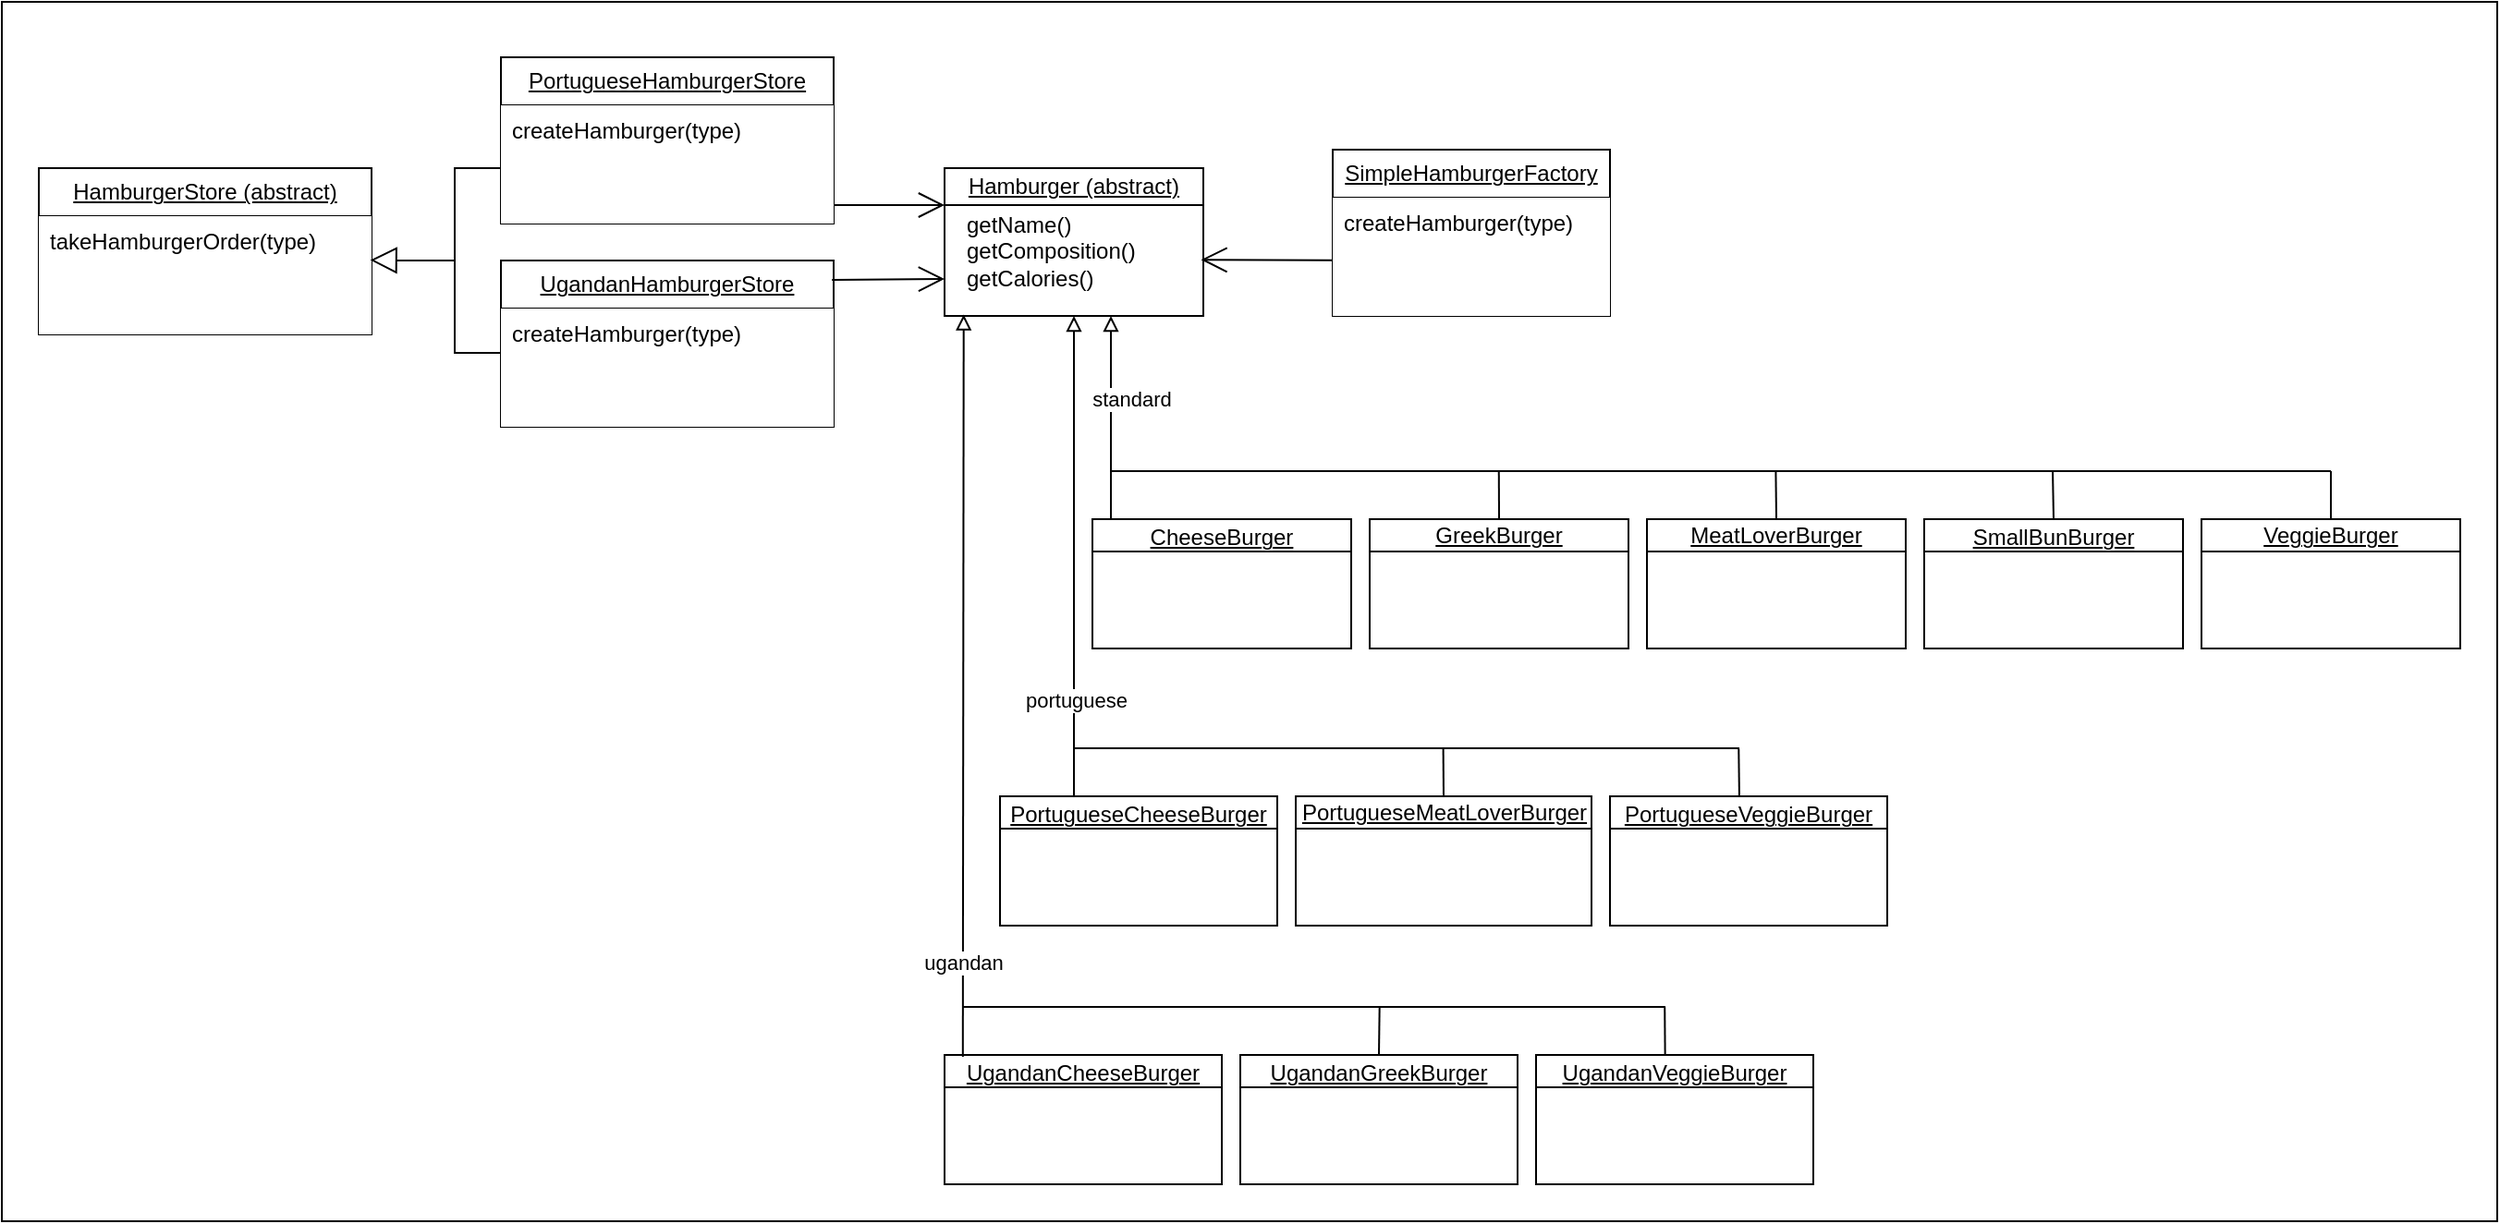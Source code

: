 <mxfile version="25.0.3">
  <diagram name="HamburgerFactory" id="xpUepwR4EpYtKI3WOdSG">
    <mxGraphModel dx="3474" dy="1540" grid="1" gridSize="10" guides="1" tooltips="1" connect="1" arrows="1" fold="1" page="1" pageScale="1" pageWidth="827" pageHeight="1169" math="0" shadow="0">
      <root>
        <mxCell id="0" />
        <mxCell id="1" parent="0" />
        <mxCell id="UKAKQ2mue9kuKJpfNpfK-1" value="" style="rounded=0;whiteSpace=wrap;html=1;" vertex="1" parent="1">
          <mxGeometry x="-240" y="140" width="1350" height="660" as="geometry" />
        </mxCell>
        <mxCell id="gtxU_MYMPbrc9Mod0aXV-26" value="" style="group;backgroundOutline=1;" parent="1" vertex="1" connectable="0">
          <mxGeometry x="630" y="570" width="150" height="80" as="geometry" />
        </mxCell>
        <mxCell id="gtxU_MYMPbrc9Mod0aXV-22" value="" style="rounded=0;whiteSpace=wrap;html=1;backgroundOutline=1;" parent="gtxU_MYMPbrc9Mod0aXV-26" vertex="1">
          <mxGeometry width="150" height="70" as="geometry" />
        </mxCell>
        <mxCell id="gtxU_MYMPbrc9Mod0aXV-23" value="" style="endArrow=none;html=1;rounded=0;exitX=0;exitY=0.25;exitDx=0;exitDy=0;entryX=1;entryY=0.25;entryDx=0;entryDy=0;backgroundOutline=1;" parent="gtxU_MYMPbrc9Mod0aXV-26" source="gtxU_MYMPbrc9Mod0aXV-22" target="gtxU_MYMPbrc9Mod0aXV-22" edge="1">
          <mxGeometry width="50" height="50" relative="1" as="geometry">
            <mxPoint x="50" y="90" as="sourcePoint" />
            <mxPoint x="100" y="40" as="targetPoint" />
          </mxGeometry>
        </mxCell>
        <mxCell id="gtxU_MYMPbrc9Mod0aXV-24" value="&lt;u&gt;PortugueseVeggieBurger&lt;/u&gt;" style="text;html=1;align=center;verticalAlign=middle;whiteSpace=wrap;rounded=0;backgroundOutline=1;" parent="gtxU_MYMPbrc9Mod0aXV-26" vertex="1">
          <mxGeometry x="5" width="140" height="20" as="geometry" />
        </mxCell>
        <mxCell id="gtxU_MYMPbrc9Mod0aXV-27" value="" style="group;backgroundOutline=1;" parent="1" vertex="1" connectable="0">
          <mxGeometry x="460" y="570" width="160" height="70" as="geometry" />
        </mxCell>
        <mxCell id="gtxU_MYMPbrc9Mod0aXV-18" value="" style="rounded=0;whiteSpace=wrap;html=1;backgroundOutline=1;" parent="gtxU_MYMPbrc9Mod0aXV-27" vertex="1">
          <mxGeometry width="160" height="70" as="geometry" />
        </mxCell>
        <mxCell id="gtxU_MYMPbrc9Mod0aXV-19" value="" style="endArrow=none;html=1;rounded=0;exitX=0;exitY=0.25;exitDx=0;exitDy=0;entryX=1;entryY=0.25;entryDx=0;entryDy=0;backgroundOutline=1;" parent="gtxU_MYMPbrc9Mod0aXV-27" source="gtxU_MYMPbrc9Mod0aXV-18" target="gtxU_MYMPbrc9Mod0aXV-18" edge="1">
          <mxGeometry width="50" height="50" relative="1" as="geometry">
            <mxPoint x="50" y="78.75" as="sourcePoint" />
            <mxPoint x="100" y="35" as="targetPoint" />
          </mxGeometry>
        </mxCell>
        <mxCell id="gtxU_MYMPbrc9Mod0aXV-20" value="&lt;u&gt;PortugueseMeatLoverBurger&lt;/u&gt;" style="text;html=1;align=center;verticalAlign=middle;whiteSpace=wrap;rounded=0;backgroundOutline=1;" parent="gtxU_MYMPbrc9Mod0aXV-27" vertex="1">
          <mxGeometry x="7.5" width="145" height="17.5" as="geometry" />
        </mxCell>
        <mxCell id="gtxU_MYMPbrc9Mod0aXV-28" value="" style="group;backgroundOutline=1;" parent="1" vertex="1" connectable="0">
          <mxGeometry x="300" y="570" width="150" height="80" as="geometry" />
        </mxCell>
        <mxCell id="gtxU_MYMPbrc9Mod0aXV-14" value="" style="rounded=0;whiteSpace=wrap;html=1;backgroundOutline=1;" parent="gtxU_MYMPbrc9Mod0aXV-28" vertex="1">
          <mxGeometry width="150" height="70" as="geometry" />
        </mxCell>
        <mxCell id="gtxU_MYMPbrc9Mod0aXV-15" value="" style="endArrow=none;html=1;rounded=0;exitX=0;exitY=0.25;exitDx=0;exitDy=0;entryX=1;entryY=0.25;entryDx=0;entryDy=0;backgroundOutline=1;" parent="gtxU_MYMPbrc9Mod0aXV-28" source="gtxU_MYMPbrc9Mod0aXV-14" target="gtxU_MYMPbrc9Mod0aXV-14" edge="1">
          <mxGeometry width="50" height="50" relative="1" as="geometry">
            <mxPoint x="50" y="90" as="sourcePoint" />
            <mxPoint x="100" y="40" as="targetPoint" />
          </mxGeometry>
        </mxCell>
        <mxCell id="gtxU_MYMPbrc9Mod0aXV-16" value="&lt;u&gt;PortugueseCheeseBurger&lt;/u&gt;" style="text;html=1;align=center;verticalAlign=middle;whiteSpace=wrap;rounded=0;backgroundOutline=1;" parent="gtxU_MYMPbrc9Mod0aXV-28" vertex="1">
          <mxGeometry x="5" width="140" height="20" as="geometry" />
        </mxCell>
        <mxCell id="gtxU_MYMPbrc9Mod0aXV-29" value="" style="group;backgroundOutline=1;" parent="1" vertex="1" connectable="0">
          <mxGeometry x="270" y="230" width="140" height="80" as="geometry" />
        </mxCell>
        <mxCell id="gtxU_MYMPbrc9Mod0aXV-1" value="" style="rounded=0;whiteSpace=wrap;html=1;backgroundOutline=1;" parent="gtxU_MYMPbrc9Mod0aXV-29" vertex="1">
          <mxGeometry width="140" height="80" as="geometry" />
        </mxCell>
        <mxCell id="gtxU_MYMPbrc9Mod0aXV-2" value="" style="endArrow=none;html=1;rounded=0;exitX=0;exitY=0.25;exitDx=0;exitDy=0;entryX=1;entryY=0.25;entryDx=0;entryDy=0;backgroundOutline=1;" parent="gtxU_MYMPbrc9Mod0aXV-29" source="gtxU_MYMPbrc9Mod0aXV-1" target="gtxU_MYMPbrc9Mod0aXV-1" edge="1">
          <mxGeometry width="50" height="50" relative="1" as="geometry">
            <mxPoint x="50" y="90" as="sourcePoint" />
            <mxPoint x="100" y="40" as="targetPoint" />
          </mxGeometry>
        </mxCell>
        <mxCell id="gtxU_MYMPbrc9Mod0aXV-3" value="&lt;u&gt;Hamburger (abstract)&lt;/u&gt;" style="text;html=1;align=center;verticalAlign=middle;whiteSpace=wrap;rounded=0;backgroundOutline=1;" parent="gtxU_MYMPbrc9Mod0aXV-29" vertex="1">
          <mxGeometry x="10" width="120" height="20" as="geometry" />
        </mxCell>
        <mxCell id="gtxU_MYMPbrc9Mod0aXV-4" value="getName()&lt;div&gt;getComposition()&lt;/div&gt;&lt;div&gt;getCalories()&lt;/div&gt;" style="text;html=1;align=left;verticalAlign=middle;whiteSpace=wrap;rounded=0;backgroundOutline=1;" parent="gtxU_MYMPbrc9Mod0aXV-29" vertex="1">
          <mxGeometry x="10" y="25" width="95" height="40" as="geometry" />
        </mxCell>
        <mxCell id="gtxU_MYMPbrc9Mod0aXV-30" value="" style="group;backgroundOutline=1;" parent="1" vertex="1" connectable="0">
          <mxGeometry x="350" y="420" width="140" height="80" as="geometry" />
        </mxCell>
        <mxCell id="gtxU_MYMPbrc9Mod0aXV-31" value="" style="rounded=0;whiteSpace=wrap;html=1;backgroundOutline=1;" parent="gtxU_MYMPbrc9Mod0aXV-30" vertex="1">
          <mxGeometry width="140" height="70" as="geometry" />
        </mxCell>
        <mxCell id="gtxU_MYMPbrc9Mod0aXV-32" value="" style="endArrow=none;html=1;rounded=0;exitX=0;exitY=0.25;exitDx=0;exitDy=0;entryX=1;entryY=0.25;entryDx=0;entryDy=0;backgroundOutline=1;" parent="gtxU_MYMPbrc9Mod0aXV-30" source="gtxU_MYMPbrc9Mod0aXV-31" target="gtxU_MYMPbrc9Mod0aXV-31" edge="1">
          <mxGeometry width="50" height="50" relative="1" as="geometry">
            <mxPoint x="50" y="90" as="sourcePoint" />
            <mxPoint x="100" y="40" as="targetPoint" />
          </mxGeometry>
        </mxCell>
        <mxCell id="gtxU_MYMPbrc9Mod0aXV-107" style="edgeStyle=orthogonalEdgeStyle;rounded=0;orthogonalLoop=1;jettySize=auto;html=1;exitX=0;exitY=0;exitDx=0;exitDy=0;endArrow=block;endFill=0;backgroundOutline=1;" parent="gtxU_MYMPbrc9Mod0aXV-30" source="gtxU_MYMPbrc9Mod0aXV-33" edge="1">
          <mxGeometry relative="1" as="geometry">
            <mxPoint x="10" y="-110" as="targetPoint" />
          </mxGeometry>
        </mxCell>
        <mxCell id="gtxU_MYMPbrc9Mod0aXV-132" value="standard" style="edgeLabel;html=1;align=center;verticalAlign=middle;resizable=0;points=[];backgroundOutline=1;" parent="gtxU_MYMPbrc9Mod0aXV-107" vertex="1" connectable="0">
          <mxGeometry x="0.198" relative="1" as="geometry">
            <mxPoint x="10" as="offset" />
          </mxGeometry>
        </mxCell>
        <mxCell id="gtxU_MYMPbrc9Mod0aXV-33" value="&lt;u&gt;CheeseBurger&lt;/u&gt;" style="text;html=1;align=center;verticalAlign=middle;whiteSpace=wrap;rounded=0;backgroundOutline=1;" parent="gtxU_MYMPbrc9Mod0aXV-30" vertex="1">
          <mxGeometry x="10" width="120" height="20" as="geometry" />
        </mxCell>
        <mxCell id="gtxU_MYMPbrc9Mod0aXV-35" value="" style="group;backgroundOutline=1;" parent="1" vertex="1" connectable="0">
          <mxGeometry x="500" y="420" width="140" height="70" as="geometry" />
        </mxCell>
        <mxCell id="gtxU_MYMPbrc9Mod0aXV-36" value="" style="rounded=0;whiteSpace=wrap;html=1;backgroundOutline=1;" parent="gtxU_MYMPbrc9Mod0aXV-35" vertex="1">
          <mxGeometry width="140" height="70" as="geometry" />
        </mxCell>
        <mxCell id="gtxU_MYMPbrc9Mod0aXV-37" value="" style="endArrow=none;html=1;rounded=0;exitX=0;exitY=0.25;exitDx=0;exitDy=0;entryX=1;entryY=0.25;entryDx=0;entryDy=0;backgroundOutline=1;" parent="gtxU_MYMPbrc9Mod0aXV-35" source="gtxU_MYMPbrc9Mod0aXV-36" target="gtxU_MYMPbrc9Mod0aXV-36" edge="1">
          <mxGeometry width="50" height="50" relative="1" as="geometry">
            <mxPoint x="50" y="78.75" as="sourcePoint" />
            <mxPoint x="100" y="35" as="targetPoint" />
          </mxGeometry>
        </mxCell>
        <mxCell id="gtxU_MYMPbrc9Mod0aXV-38" value="&lt;u&gt;GreekBurger&lt;/u&gt;" style="text;html=1;align=center;verticalAlign=middle;whiteSpace=wrap;rounded=0;backgroundOutline=1;" parent="gtxU_MYMPbrc9Mod0aXV-35" vertex="1">
          <mxGeometry x="10" width="120" height="17.5" as="geometry" />
        </mxCell>
        <mxCell id="gtxU_MYMPbrc9Mod0aXV-40" value="" style="group;backgroundOutline=1;" parent="1" vertex="1" connectable="0">
          <mxGeometry x="650" y="420" width="140" height="70" as="geometry" />
        </mxCell>
        <mxCell id="gtxU_MYMPbrc9Mod0aXV-41" value="" style="rounded=0;whiteSpace=wrap;html=1;backgroundOutline=1;" parent="gtxU_MYMPbrc9Mod0aXV-40" vertex="1">
          <mxGeometry width="140" height="70" as="geometry" />
        </mxCell>
        <mxCell id="gtxU_MYMPbrc9Mod0aXV-42" value="" style="endArrow=none;html=1;rounded=0;exitX=0;exitY=0.25;exitDx=0;exitDy=0;entryX=1;entryY=0.25;entryDx=0;entryDy=0;backgroundOutline=1;" parent="gtxU_MYMPbrc9Mod0aXV-40" source="gtxU_MYMPbrc9Mod0aXV-41" target="gtxU_MYMPbrc9Mod0aXV-41" edge="1">
          <mxGeometry width="50" height="50" relative="1" as="geometry">
            <mxPoint x="50" y="78.75" as="sourcePoint" />
            <mxPoint x="100" y="35" as="targetPoint" />
          </mxGeometry>
        </mxCell>
        <mxCell id="gtxU_MYMPbrc9Mod0aXV-43" value="&lt;u&gt;MeatLoverBurger&lt;/u&gt;" style="text;html=1;align=center;verticalAlign=middle;whiteSpace=wrap;rounded=0;backgroundOutline=1;" parent="gtxU_MYMPbrc9Mod0aXV-40" vertex="1">
          <mxGeometry x="10" width="120" height="17.5" as="geometry" />
        </mxCell>
        <mxCell id="gtxU_MYMPbrc9Mod0aXV-99" style="edgeStyle=orthogonalEdgeStyle;rounded=0;orthogonalLoop=1;jettySize=auto;html=1;exitX=0.5;exitY=1;exitDx=0;exitDy=0;backgroundOutline=1;" parent="gtxU_MYMPbrc9Mod0aXV-40" source="gtxU_MYMPbrc9Mod0aXV-41" target="gtxU_MYMPbrc9Mod0aXV-41" edge="1">
          <mxGeometry relative="1" as="geometry" />
        </mxCell>
        <mxCell id="gtxU_MYMPbrc9Mod0aXV-45" value="" style="group;backgroundOutline=1;" parent="1" vertex="1" connectable="0">
          <mxGeometry x="800" y="420" width="140" height="80" as="geometry" />
        </mxCell>
        <mxCell id="gtxU_MYMPbrc9Mod0aXV-46" value="" style="rounded=0;whiteSpace=wrap;html=1;backgroundOutline=1;" parent="gtxU_MYMPbrc9Mod0aXV-45" vertex="1">
          <mxGeometry width="140" height="70" as="geometry" />
        </mxCell>
        <mxCell id="gtxU_MYMPbrc9Mod0aXV-47" value="" style="endArrow=none;html=1;rounded=0;exitX=0;exitY=0.25;exitDx=0;exitDy=0;entryX=1;entryY=0.25;entryDx=0;entryDy=0;backgroundOutline=1;" parent="gtxU_MYMPbrc9Mod0aXV-45" source="gtxU_MYMPbrc9Mod0aXV-46" target="gtxU_MYMPbrc9Mod0aXV-46" edge="1">
          <mxGeometry width="50" height="50" relative="1" as="geometry">
            <mxPoint x="50" y="90" as="sourcePoint" />
            <mxPoint x="100" y="40" as="targetPoint" />
          </mxGeometry>
        </mxCell>
        <mxCell id="gtxU_MYMPbrc9Mod0aXV-48" value="&lt;u&gt;SmallBunBurger&lt;/u&gt;" style="text;html=1;align=center;verticalAlign=middle;whiteSpace=wrap;rounded=0;backgroundOutline=1;" parent="gtxU_MYMPbrc9Mod0aXV-45" vertex="1">
          <mxGeometry x="10" width="120" height="20" as="geometry" />
        </mxCell>
        <mxCell id="gtxU_MYMPbrc9Mod0aXV-50" value="" style="group;backgroundOutline=1;" parent="1" vertex="1" connectable="0">
          <mxGeometry x="950" y="420" width="140" height="70" as="geometry" />
        </mxCell>
        <mxCell id="gtxU_MYMPbrc9Mod0aXV-51" value="" style="rounded=0;whiteSpace=wrap;html=1;backgroundOutline=1;" parent="gtxU_MYMPbrc9Mod0aXV-50" vertex="1">
          <mxGeometry width="140" height="70" as="geometry" />
        </mxCell>
        <mxCell id="gtxU_MYMPbrc9Mod0aXV-52" value="" style="endArrow=none;html=1;rounded=0;exitX=0;exitY=0.25;exitDx=0;exitDy=0;entryX=1;entryY=0.25;entryDx=0;entryDy=0;backgroundOutline=1;" parent="gtxU_MYMPbrc9Mod0aXV-50" source="gtxU_MYMPbrc9Mod0aXV-51" target="gtxU_MYMPbrc9Mod0aXV-51" edge="1">
          <mxGeometry width="50" height="50" relative="1" as="geometry">
            <mxPoint x="50" y="78.75" as="sourcePoint" />
            <mxPoint x="100" y="35" as="targetPoint" />
          </mxGeometry>
        </mxCell>
        <mxCell id="gtxU_MYMPbrc9Mod0aXV-53" value="&lt;u&gt;VeggieBurger&lt;/u&gt;" style="text;html=1;align=center;verticalAlign=middle;whiteSpace=wrap;rounded=0;backgroundOutline=1;" parent="gtxU_MYMPbrc9Mod0aXV-50" vertex="1">
          <mxGeometry x="10" width="120" height="17.5" as="geometry" />
        </mxCell>
        <mxCell id="gtxU_MYMPbrc9Mod0aXV-66" value="" style="line;strokeWidth=1;fillColor=none;align=left;verticalAlign=middle;spacingTop=-1;spacingLeft=3;spacingRight=3;rotatable=0;labelPosition=right;points=[];portConstraint=eastwest;strokeColor=inherit;backgroundOutline=1;" parent="1" vertex="1">
          <mxGeometry x="360" y="390" width="660" height="8" as="geometry" />
        </mxCell>
        <mxCell id="gtxU_MYMPbrc9Mod0aXV-73" value="" style="line;strokeWidth=1;fillColor=none;align=left;verticalAlign=middle;spacingTop=-1;spacingLeft=3;spacingRight=3;rotatable=0;labelPosition=right;points=[];portConstraint=eastwest;strokeColor=inherit;backgroundOutline=1;" parent="1" vertex="1">
          <mxGeometry x="340" y="540" width="360" height="8" as="geometry" />
        </mxCell>
        <mxCell id="gtxU_MYMPbrc9Mod0aXV-78" value="" style="group;backgroundOutline=1;" parent="1" vertex="1" connectable="0">
          <mxGeometry x="270" y="710" width="150" height="80" as="geometry" />
        </mxCell>
        <mxCell id="gtxU_MYMPbrc9Mod0aXV-79" value="" style="rounded=0;whiteSpace=wrap;html=1;backgroundOutline=1;" parent="gtxU_MYMPbrc9Mod0aXV-78" vertex="1">
          <mxGeometry width="150" height="70" as="geometry" />
        </mxCell>
        <mxCell id="gtxU_MYMPbrc9Mod0aXV-80" value="" style="endArrow=none;html=1;rounded=0;exitX=0;exitY=0.25;exitDx=0;exitDy=0;entryX=1;entryY=0.25;entryDx=0;entryDy=0;backgroundOutline=1;" parent="gtxU_MYMPbrc9Mod0aXV-78" source="gtxU_MYMPbrc9Mod0aXV-79" target="gtxU_MYMPbrc9Mod0aXV-79" edge="1">
          <mxGeometry width="50" height="50" relative="1" as="geometry">
            <mxPoint x="50" y="90" as="sourcePoint" />
            <mxPoint x="100" y="40" as="targetPoint" />
          </mxGeometry>
        </mxCell>
        <mxCell id="gtxU_MYMPbrc9Mod0aXV-81" value="&lt;u&gt;UgandanCheeseBurger&lt;/u&gt;" style="text;html=1;align=center;verticalAlign=middle;whiteSpace=wrap;rounded=0;backgroundOutline=1;" parent="gtxU_MYMPbrc9Mod0aXV-78" vertex="1">
          <mxGeometry x="5" width="140" height="20" as="geometry" />
        </mxCell>
        <mxCell id="gtxU_MYMPbrc9Mod0aXV-83" value="" style="group;backgroundOutline=1;" parent="1" vertex="1" connectable="0">
          <mxGeometry x="430" y="710" width="150" height="80" as="geometry" />
        </mxCell>
        <mxCell id="gtxU_MYMPbrc9Mod0aXV-84" value="" style="rounded=0;whiteSpace=wrap;html=1;backgroundOutline=1;" parent="gtxU_MYMPbrc9Mod0aXV-83" vertex="1">
          <mxGeometry width="150" height="70" as="geometry" />
        </mxCell>
        <mxCell id="gtxU_MYMPbrc9Mod0aXV-85" value="" style="endArrow=none;html=1;rounded=0;exitX=0;exitY=0.25;exitDx=0;exitDy=0;entryX=1;entryY=0.25;entryDx=0;entryDy=0;backgroundOutline=1;" parent="gtxU_MYMPbrc9Mod0aXV-83" source="gtxU_MYMPbrc9Mod0aXV-84" target="gtxU_MYMPbrc9Mod0aXV-84" edge="1">
          <mxGeometry width="50" height="50" relative="1" as="geometry">
            <mxPoint x="50" y="90" as="sourcePoint" />
            <mxPoint x="100" y="40" as="targetPoint" />
          </mxGeometry>
        </mxCell>
        <mxCell id="gtxU_MYMPbrc9Mod0aXV-86" value="&lt;u&gt;UgandanGreekBurger&lt;/u&gt;" style="text;html=1;align=center;verticalAlign=middle;whiteSpace=wrap;rounded=0;backgroundOutline=1;" parent="gtxU_MYMPbrc9Mod0aXV-83" vertex="1">
          <mxGeometry x="5" width="140" height="20" as="geometry" />
        </mxCell>
        <mxCell id="gtxU_MYMPbrc9Mod0aXV-88" value="" style="group;backgroundOutline=1;" parent="1" vertex="1" connectable="0">
          <mxGeometry x="590" y="710" width="150" height="80" as="geometry" />
        </mxCell>
        <mxCell id="gtxU_MYMPbrc9Mod0aXV-89" value="" style="rounded=0;whiteSpace=wrap;html=1;backgroundOutline=1;" parent="gtxU_MYMPbrc9Mod0aXV-88" vertex="1">
          <mxGeometry width="150" height="70" as="geometry" />
        </mxCell>
        <mxCell id="gtxU_MYMPbrc9Mod0aXV-90" value="" style="endArrow=none;html=1;rounded=0;exitX=0;exitY=0.25;exitDx=0;exitDy=0;entryX=1;entryY=0.25;entryDx=0;entryDy=0;backgroundOutline=1;" parent="gtxU_MYMPbrc9Mod0aXV-88" source="gtxU_MYMPbrc9Mod0aXV-89" target="gtxU_MYMPbrc9Mod0aXV-89" edge="1">
          <mxGeometry width="50" height="50" relative="1" as="geometry">
            <mxPoint x="50" y="90" as="sourcePoint" />
            <mxPoint x="100" y="40" as="targetPoint" />
          </mxGeometry>
        </mxCell>
        <mxCell id="gtxU_MYMPbrc9Mod0aXV-91" value="&lt;u&gt;UgandanVeggieBurger&lt;/u&gt;" style="text;html=1;align=center;verticalAlign=middle;whiteSpace=wrap;rounded=0;backgroundOutline=1;" parent="gtxU_MYMPbrc9Mod0aXV-88" vertex="1">
          <mxGeometry x="5" width="140" height="20" as="geometry" />
        </mxCell>
        <mxCell id="gtxU_MYMPbrc9Mod0aXV-95" value="" style="line;strokeWidth=1;fillColor=none;align=left;verticalAlign=middle;spacingTop=-1;spacingLeft=3;spacingRight=3;rotatable=0;labelPosition=right;points=[];portConstraint=eastwest;strokeColor=inherit;backgroundOutline=1;" parent="1" vertex="1">
          <mxGeometry x="280" y="680" width="380" height="8" as="geometry" />
        </mxCell>
        <mxCell id="gtxU_MYMPbrc9Mod0aXV-102" value="&lt;u&gt;SimpleHamburgerFactory&lt;/u&gt;" style="swimlane;fontStyle=0;childLayout=stackLayout;horizontal=1;startSize=26;horizontalStack=0;resizeParent=1;resizeParentMax=0;resizeLast=0;collapsible=1;marginBottom=0;whiteSpace=wrap;html=1;backgroundOutline=1;fillColor=default;" parent="1" vertex="1">
          <mxGeometry x="480" y="220" width="150" height="90" as="geometry">
            <mxRectangle x="480" y="220" width="180" height="30" as="alternateBounds" />
          </mxGeometry>
        </mxCell>
        <mxCell id="gtxU_MYMPbrc9Mod0aXV-103" value="createHamburger(type)" style="text;align=left;verticalAlign=top;spacingLeft=4;spacingRight=4;overflow=hidden;rotatable=0;points=[[0,0.5],[1,0.5]];portConstraint=eastwest;whiteSpace=wrap;html=1;backgroundOutline=1;fillColor=default;" parent="gtxU_MYMPbrc9Mod0aXV-102" vertex="1">
          <mxGeometry y="26" width="150" height="64" as="geometry" />
        </mxCell>
        <mxCell id="gtxU_MYMPbrc9Mod0aXV-108" value="" style="endArrow=none;html=1;rounded=0;entryX=1;entryY=0.5;entryDx=0;entryDy=0;entryPerimeter=0;exitX=0.5;exitY=0;exitDx=0;exitDy=0;backgroundOutline=1;" parent="1" source="gtxU_MYMPbrc9Mod0aXV-53" target="gtxU_MYMPbrc9Mod0aXV-66" edge="1">
          <mxGeometry width="50" height="50" relative="1" as="geometry">
            <mxPoint x="820" y="460" as="sourcePoint" />
            <mxPoint x="870" y="410" as="targetPoint" />
          </mxGeometry>
        </mxCell>
        <mxCell id="gtxU_MYMPbrc9Mod0aXV-110" value="" style="endArrow=none;html=1;rounded=0;exitX=0.5;exitY=0;exitDx=0;exitDy=0;entryX=0.772;entryY=0.508;entryDx=0;entryDy=0;entryPerimeter=0;backgroundOutline=1;" parent="1" source="gtxU_MYMPbrc9Mod0aXV-48" target="gtxU_MYMPbrc9Mod0aXV-66" edge="1">
          <mxGeometry width="50" height="50" relative="1" as="geometry">
            <mxPoint x="810" y="420" as="sourcePoint" />
            <mxPoint x="871" y="394" as="targetPoint" />
          </mxGeometry>
        </mxCell>
        <mxCell id="gtxU_MYMPbrc9Mod0aXV-111" value="" style="endArrow=none;html=1;rounded=0;exitX=0.5;exitY=0;exitDx=0;exitDy=0;entryX=0.545;entryY=0.509;entryDx=0;entryDy=0;entryPerimeter=0;backgroundOutline=1;" parent="1" source="gtxU_MYMPbrc9Mod0aXV-43" target="gtxU_MYMPbrc9Mod0aXV-66" edge="1">
          <mxGeometry width="50" height="50" relative="1" as="geometry">
            <mxPoint x="700" y="410" as="sourcePoint" />
            <mxPoint x="750" y="360" as="targetPoint" />
          </mxGeometry>
        </mxCell>
        <mxCell id="gtxU_MYMPbrc9Mod0aXV-112" value="" style="endArrow=none;html=1;rounded=0;exitX=0.5;exitY=0;exitDx=0;exitDy=0;entryX=0.318;entryY=0.491;entryDx=0;entryDy=0;entryPerimeter=0;backgroundOutline=1;" parent="1" source="gtxU_MYMPbrc9Mod0aXV-38" target="gtxU_MYMPbrc9Mod0aXV-66" edge="1">
          <mxGeometry width="50" height="50" relative="1" as="geometry">
            <mxPoint x="550" y="410" as="sourcePoint" />
            <mxPoint x="600" y="360" as="targetPoint" />
          </mxGeometry>
        </mxCell>
        <mxCell id="gtxU_MYMPbrc9Mod0aXV-113" value="" style="endArrow=block;endFill=0;html=1;rounded=0;exitX=0.25;exitY=0;exitDx=0;exitDy=0;entryX=0.5;entryY=1;entryDx=0;entryDy=0;backgroundOutline=1;" parent="1" source="gtxU_MYMPbrc9Mod0aXV-16" target="gtxU_MYMPbrc9Mod0aXV-1" edge="1">
          <mxGeometry width="160" relative="1" as="geometry">
            <mxPoint x="420" y="280" as="sourcePoint" />
            <mxPoint x="580" y="280" as="targetPoint" />
          </mxGeometry>
        </mxCell>
        <mxCell id="gtxU_MYMPbrc9Mod0aXV-133" value="portuguese" style="edgeLabel;html=1;align=center;verticalAlign=middle;resizable=0;points=[];backgroundOutline=1;" parent="gtxU_MYMPbrc9Mod0aXV-113" vertex="1" connectable="0">
          <mxGeometry x="-0.598" y="-1" relative="1" as="geometry">
            <mxPoint as="offset" />
          </mxGeometry>
        </mxCell>
        <mxCell id="gtxU_MYMPbrc9Mod0aXV-114" value="" style="endArrow=none;html=1;rounded=0;exitX=0.464;exitY=-0.001;exitDx=0;exitDy=0;entryX=0.999;entryY=0.554;entryDx=0;entryDy=0;entryPerimeter=0;exitPerimeter=0;backgroundOutline=1;" parent="1" source="gtxU_MYMPbrc9Mod0aXV-24" target="gtxU_MYMPbrc9Mod0aXV-73" edge="1">
          <mxGeometry width="50" height="50" relative="1" as="geometry">
            <mxPoint x="500" y="540" as="sourcePoint" />
            <mxPoint x="700" y="550" as="targetPoint" />
          </mxGeometry>
        </mxCell>
        <mxCell id="gtxU_MYMPbrc9Mod0aXV-115" value="" style="endArrow=none;html=1;rounded=0;exitX=0.5;exitY=0;exitDx=0;exitDy=0;entryX=0.555;entryY=0.494;entryDx=0;entryDy=0;entryPerimeter=0;backgroundOutline=1;" parent="1" source="gtxU_MYMPbrc9Mod0aXV-20" target="gtxU_MYMPbrc9Mod0aXV-73" edge="1">
          <mxGeometry width="50" height="50" relative="1" as="geometry">
            <mxPoint x="500" y="560" as="sourcePoint" />
            <mxPoint x="550" y="510" as="targetPoint" />
          </mxGeometry>
        </mxCell>
        <mxCell id="gtxU_MYMPbrc9Mod0aXV-116" value="" style="endArrow=block;html=1;rounded=0;exitX=0.035;exitY=0.048;exitDx=0;exitDy=0;entryX=0.074;entryY=0.991;entryDx=0;entryDy=0;entryPerimeter=0;exitPerimeter=0;endFill=0;backgroundOutline=1;" parent="1" source="gtxU_MYMPbrc9Mod0aXV-81" target="gtxU_MYMPbrc9Mod0aXV-1" edge="1">
          <mxGeometry width="50" height="50" relative="1" as="geometry">
            <mxPoint x="430" y="450" as="sourcePoint" />
            <mxPoint x="480" y="400" as="targetPoint" />
          </mxGeometry>
        </mxCell>
        <mxCell id="gtxU_MYMPbrc9Mod0aXV-134" value="ugandan" style="edgeLabel;html=1;align=center;verticalAlign=middle;resizable=0;points=[];backgroundOutline=1;" parent="gtxU_MYMPbrc9Mod0aXV-116" vertex="1" connectable="0">
          <mxGeometry x="-0.731" relative="1" as="geometry">
            <mxPoint y="3" as="offset" />
          </mxGeometry>
        </mxCell>
        <mxCell id="gtxU_MYMPbrc9Mod0aXV-117" value="" style="endArrow=none;html=1;rounded=0;exitX=0.463;exitY=-0.014;exitDx=0;exitDy=0;entryX=0.999;entryY=0.515;entryDx=0;entryDy=0;entryPerimeter=0;exitPerimeter=0;backgroundOutline=1;" parent="1" source="gtxU_MYMPbrc9Mod0aXV-91" target="gtxU_MYMPbrc9Mod0aXV-95" edge="1">
          <mxGeometry width="50" height="50" relative="1" as="geometry">
            <mxPoint x="480" y="690" as="sourcePoint" />
            <mxPoint x="665" y="684" as="targetPoint" />
          </mxGeometry>
        </mxCell>
        <mxCell id="gtxU_MYMPbrc9Mod0aXV-118" value="" style="endArrow=none;html=1;rounded=0;exitX=0.5;exitY=0;exitDx=0;exitDy=0;entryX=0.593;entryY=0.515;entryDx=0;entryDy=0;entryPerimeter=0;backgroundOutline=1;" parent="1" source="gtxU_MYMPbrc9Mod0aXV-86" target="gtxU_MYMPbrc9Mod0aXV-95" edge="1">
          <mxGeometry width="50" height="50" relative="1" as="geometry">
            <mxPoint x="480" y="740" as="sourcePoint" />
            <mxPoint x="530" y="690" as="targetPoint" />
          </mxGeometry>
        </mxCell>
        <mxCell id="gtxU_MYMPbrc9Mod0aXV-120" value="" style="endArrow=open;endFill=1;endSize=12;html=1;rounded=0;exitX=-0.001;exitY=0.53;exitDx=0;exitDy=0;entryX=0.991;entryY=0.62;entryDx=0;entryDy=0;entryPerimeter=0;exitPerimeter=0;backgroundOutline=1;" parent="1" source="gtxU_MYMPbrc9Mod0aXV-103" target="gtxU_MYMPbrc9Mod0aXV-1" edge="1">
          <mxGeometry width="160" relative="1" as="geometry">
            <mxPoint x="370" y="380" as="sourcePoint" />
            <mxPoint x="410" y="277" as="targetPoint" />
          </mxGeometry>
        </mxCell>
        <mxCell id="gtxU_MYMPbrc9Mod0aXV-121" value="&lt;u&gt;PortugueseHamburgerStore&lt;/u&gt;" style="swimlane;fontStyle=0;childLayout=stackLayout;horizontal=1;startSize=26;horizontalStack=0;resizeParent=1;resizeParentMax=0;resizeLast=0;collapsible=1;marginBottom=0;whiteSpace=wrap;html=1;backgroundOutline=1;fillColor=#FFFFFF;" parent="1" vertex="1">
          <mxGeometry x="30" y="170" width="180" height="90" as="geometry">
            <mxRectangle x="480" y="220" width="180" height="30" as="alternateBounds" />
          </mxGeometry>
        </mxCell>
        <mxCell id="gtxU_MYMPbrc9Mod0aXV-122" value="createHamburger(type)" style="text;align=left;verticalAlign=top;spacingLeft=4;spacingRight=4;overflow=hidden;rotatable=0;points=[[0,0.5],[1,0.5]];portConstraint=eastwest;whiteSpace=wrap;html=1;backgroundOutline=1;fillColor=#FFFFFF;" parent="gtxU_MYMPbrc9Mod0aXV-121" vertex="1">
          <mxGeometry y="26" width="180" height="64" as="geometry" />
        </mxCell>
        <mxCell id="gtxU_MYMPbrc9Mod0aXV-123" value="&lt;u&gt;UgandanHamburgerStore&lt;/u&gt;" style="swimlane;fontStyle=0;childLayout=stackLayout;horizontal=1;startSize=26;horizontalStack=0;resizeParent=1;resizeParentMax=0;resizeLast=0;collapsible=1;marginBottom=0;whiteSpace=wrap;html=1;backgroundOutline=1;fillColor=#FFFFFF;" parent="1" vertex="1">
          <mxGeometry x="30" y="280" width="180" height="90" as="geometry">
            <mxRectangle x="480" y="220" width="180" height="30" as="alternateBounds" />
          </mxGeometry>
        </mxCell>
        <mxCell id="gtxU_MYMPbrc9Mod0aXV-124" value="createHamburger(type)" style="text;align=left;verticalAlign=top;spacingLeft=4;spacingRight=4;overflow=hidden;rotatable=0;points=[[0,0.5],[1,0.5]];portConstraint=eastwest;whiteSpace=wrap;html=1;backgroundOutline=1;fillColor=#FFFFFF;" parent="gtxU_MYMPbrc9Mod0aXV-123" vertex="1">
          <mxGeometry y="26" width="180" height="64" as="geometry" />
        </mxCell>
        <mxCell id="gtxU_MYMPbrc9Mod0aXV-125" value="&lt;u&gt;HamburgerStore (abstract)&lt;/u&gt;" style="swimlane;fontStyle=0;childLayout=stackLayout;horizontal=1;startSize=26;horizontalStack=0;resizeParent=1;resizeParentMax=0;resizeLast=0;collapsible=1;marginBottom=0;whiteSpace=wrap;html=1;backgroundOutline=1;fillColor=#FFFFFF;" parent="1" vertex="1">
          <mxGeometry x="-220" y="230" width="180" height="90" as="geometry">
            <mxRectangle x="480" y="220" width="180" height="30" as="alternateBounds" />
          </mxGeometry>
        </mxCell>
        <mxCell id="gtxU_MYMPbrc9Mod0aXV-126" value="takeHamburgerOrder(type)" style="text;align=left;verticalAlign=top;spacingLeft=4;spacingRight=4;overflow=hidden;rotatable=0;points=[[0,0.5],[1,0.5]];portConstraint=eastwest;whiteSpace=wrap;html=1;backgroundOutline=1;fillColor=#FFFFFF;" parent="gtxU_MYMPbrc9Mod0aXV-125" vertex="1">
          <mxGeometry y="26" width="180" height="64" as="geometry" />
        </mxCell>
        <mxCell id="gtxU_MYMPbrc9Mod0aXV-127" value="" style="endArrow=open;endFill=1;endSize=12;html=1;rounded=0;entryX=0;entryY=0.25;entryDx=0;entryDy=0;backgroundOutline=1;" parent="1" target="gtxU_MYMPbrc9Mod0aXV-1" edge="1">
          <mxGeometry width="160" relative="1" as="geometry">
            <mxPoint x="210" y="250" as="sourcePoint" />
            <mxPoint x="180" y="290" as="targetPoint" />
          </mxGeometry>
        </mxCell>
        <mxCell id="gtxU_MYMPbrc9Mod0aXV-128" value="" style="endArrow=open;endFill=1;endSize=12;html=1;rounded=0;exitX=0.995;exitY=0.116;exitDx=0;exitDy=0;entryX=0;entryY=0.75;entryDx=0;entryDy=0;exitPerimeter=0;backgroundOutline=1;" parent="1" source="gtxU_MYMPbrc9Mod0aXV-123" target="gtxU_MYMPbrc9Mod0aXV-1" edge="1">
          <mxGeometry width="160" relative="1" as="geometry">
            <mxPoint x="80" y="250" as="sourcePoint" />
            <mxPoint x="240" y="250" as="targetPoint" />
          </mxGeometry>
        </mxCell>
        <mxCell id="gtxU_MYMPbrc9Mod0aXV-129" value="" style="strokeWidth=1;html=1;shape=mxgraph.flowchart.annotation_2;align=left;labelPosition=right;pointerEvents=1;backgroundOutline=1;" parent="1" vertex="1">
          <mxGeometry x="-20" y="230" width="50" height="100" as="geometry" />
        </mxCell>
        <mxCell id="gtxU_MYMPbrc9Mod0aXV-135" value="" style="endArrow=block;endFill=0;endSize=12;html=1;rounded=0;exitX=0;exitY=0.5;exitDx=0;exitDy=0;exitPerimeter=0;entryX=0.996;entryY=0.372;entryDx=0;entryDy=0;entryPerimeter=0;backgroundOutline=1;" parent="1" source="gtxU_MYMPbrc9Mod0aXV-129" target="gtxU_MYMPbrc9Mod0aXV-126" edge="1">
          <mxGeometry width="160" relative="1" as="geometry">
            <mxPoint x="40" y="280" as="sourcePoint" />
            <mxPoint x="200" y="280" as="targetPoint" />
          </mxGeometry>
        </mxCell>
      </root>
    </mxGraphModel>
  </diagram>
</mxfile>
